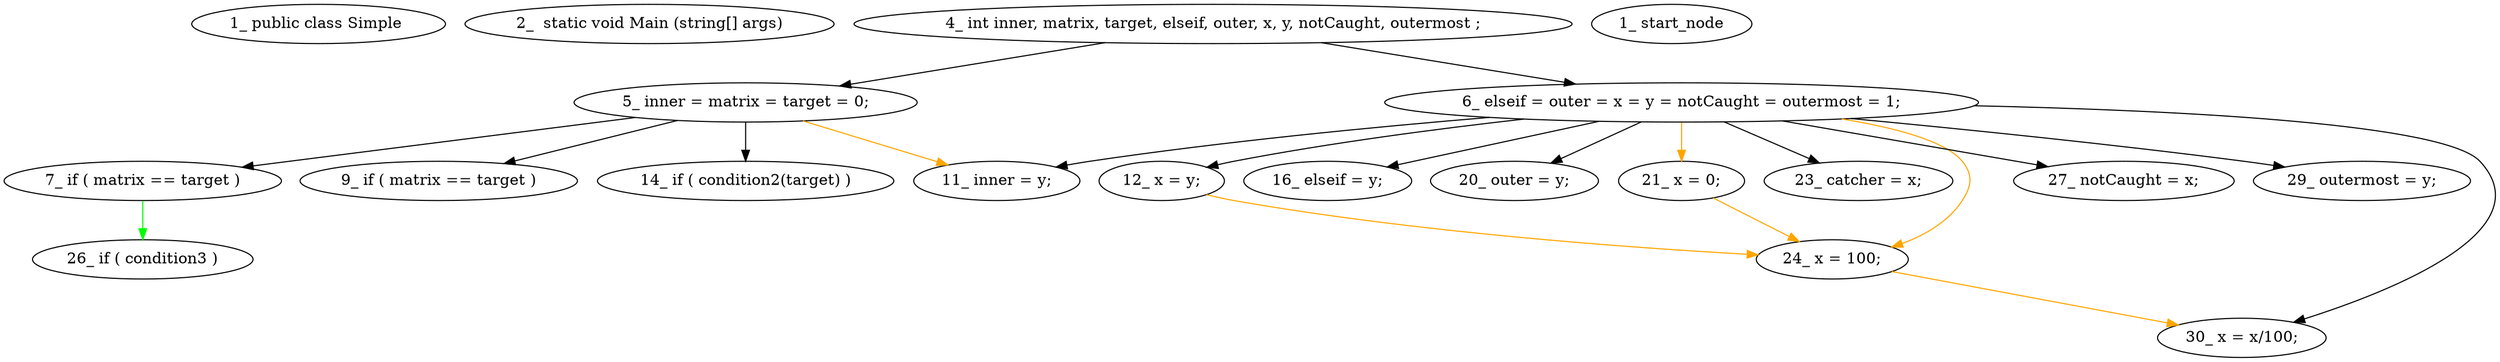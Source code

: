 digraph  {
6 [label="1_\ public\ class\ Simple\ ", type_label=class_declaration];
10 [label="2_\ \ static\ void\ Main\ \(string\[\]\ args\)", type_label=method_declaration];
21 [label="4_\ int\ inner,\ matrix,\ target,\ elseif,\ outer,\ x,\ y,\ notCaught,\ outermost\ ;", type_label=local_declaration];
42 [label="5_\ inner\ =\ matrix\ =\ target\ =\ 0;", type_label=expression_statement];
53 [label="6_\ elseif\ =\ outer\ =\ x\ =\ y\ =\ notCaught\ =\ outermost\ =\ 1;", type_label=expression_statement];
73 [label="7_\ if\ \(\ matrix\ ==\ target\ \)", type_label=if];
78 [label="9_\ if\ \(\ matrix\ ==\ target\ \)", type_label=if];
83 [label="11_\ inner\ =\ y;", type_label=expression_statement];
88 [label="12_\ x\ =\ y;", type_label=expression_statement];
93 [label="14_\ if\ \(\ condition2\(target\)\ \)", type_label=if];
100 [label="16_\ elseif\ =\ y;", type_label=expression_statement];
106 [label="20_\ outer\ =\ y;", type_label=expression_statement];
111 [label="21_\ x\ =\ 0;", type_label=expression_statement];
116 [label="23_\ catcher\ =\ x;", type_label=expression_statement];
121 [label="24_\ x\ =\ 100;", type_label=expression_statement];
126 [label="26_\ if\ \(\ condition3\ \)", type_label=if];
128 [label="27_\ notCaught\ =\ x;", type_label=expression_statement];
133 [label="29_\ outermost\ =\ y;", type_label=expression_statement];
138 [label="30_\ x\ =\ x/100;", type_label=expression_statement];
1 [label="1_\ start_node", type_label=start];
21 -> 42  [key=0, used_def=matrix];
21 -> 53  [key=0, used_def=outer];
42 -> 73  [key=0, used_def=matrix];
42 -> 78  [key=0, used_def=matrix];
42 -> 83  [color=orange, key=0];
42 -> 93  [key=0, used_def=target];
53 -> 83  [key=0, used_def=y];
53 -> 88  [key=0, used_def=y];
53 -> 100  [key=0, used_def=y];
53 -> 106  [key=0, used_def=y];
53 -> 111  [color=orange, key=0];
53 -> 116  [key=0, used_def=x];
53 -> 121  [color=orange, key=0];
53 -> 128  [key=0, used_def=x];
53 -> 133  [key=0, used_def=y];
53 -> 138  [key=0, used_def=x];
73 -> 126  [color=green, key=0];
88 -> 121  [color=orange, key=0];
111 -> 121  [color=orange, key=0];
121 -> 138  [color=orange, key=0];
}
